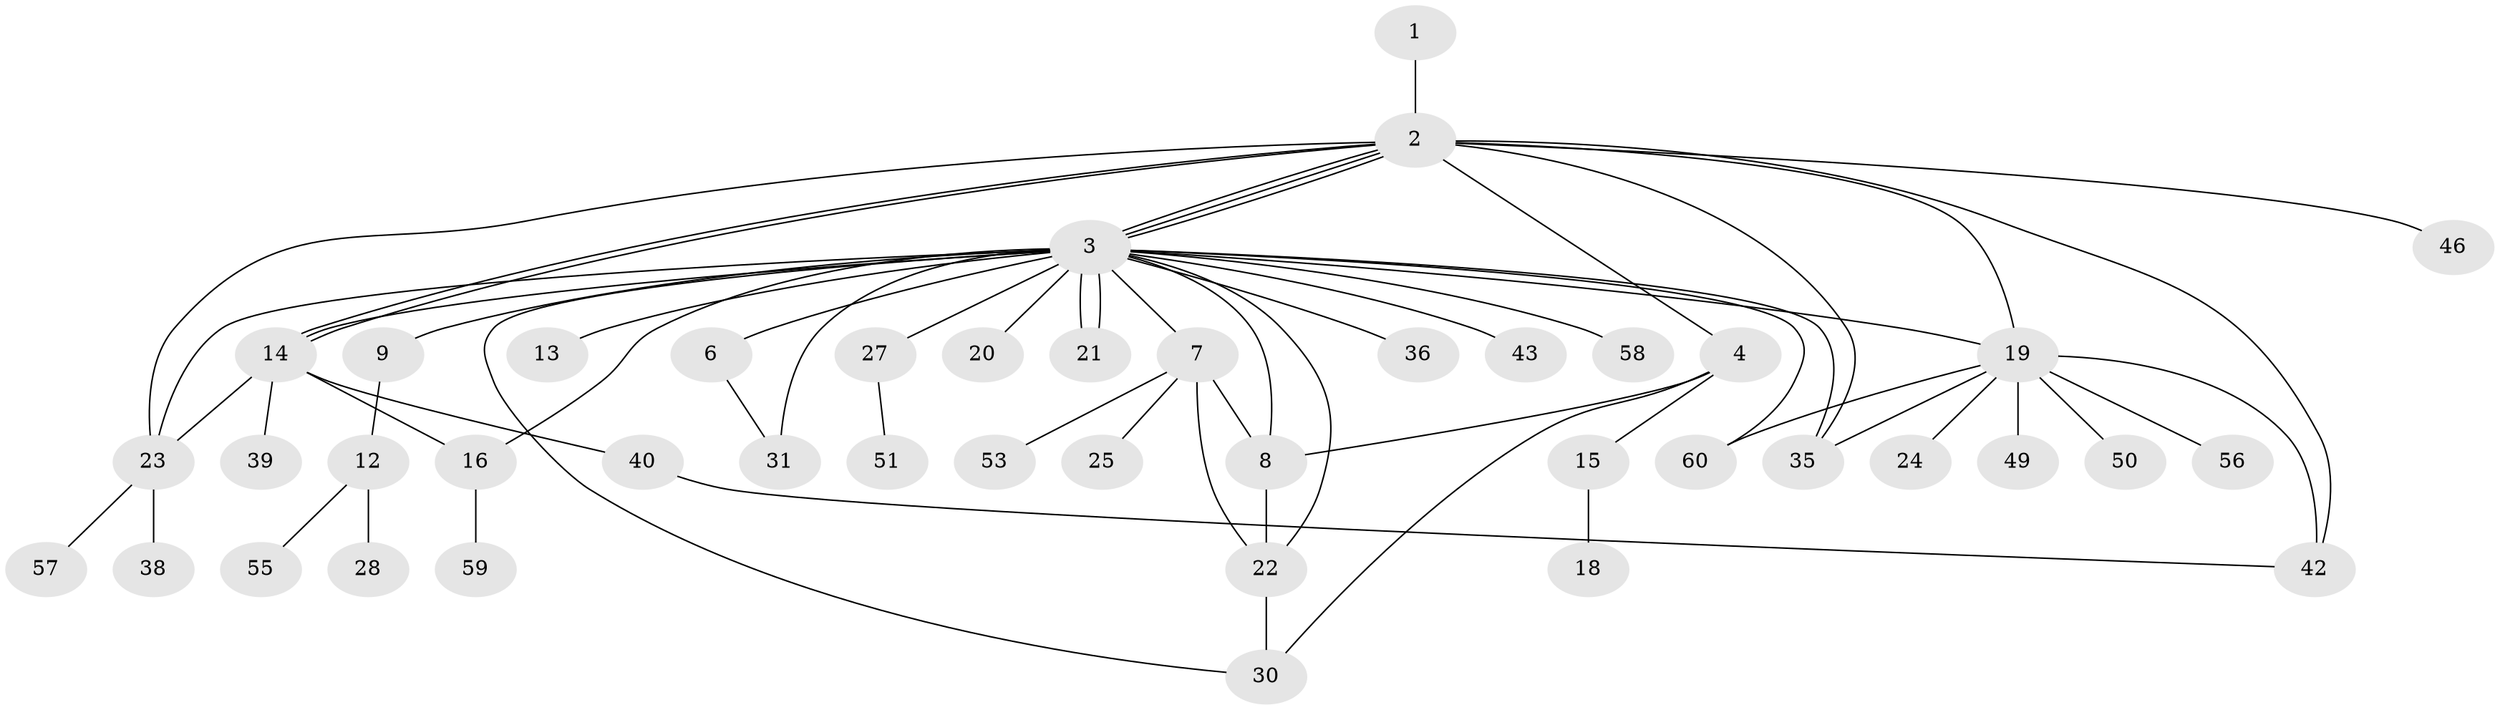 // Generated by graph-tools (version 1.1) at 2025/23/03/03/25 07:23:50]
// undirected, 43 vertices, 63 edges
graph export_dot {
graph [start="1"]
  node [color=gray90,style=filled];
  1;
  2 [super="+5"];
  3 [super="+33"];
  4;
  6 [super="+11"];
  7 [super="+10"];
  8 [super="+41"];
  9 [super="+47"];
  12 [super="+17"];
  13;
  14 [super="+29"];
  15;
  16 [super="+34"];
  18;
  19 [super="+26"];
  20 [super="+44"];
  21 [super="+48"];
  22 [super="+54"];
  23 [super="+37"];
  24;
  25;
  27;
  28;
  30 [super="+32"];
  31 [super="+52"];
  35;
  36;
  38;
  39;
  40;
  42 [super="+45"];
  43;
  46;
  49;
  50;
  51;
  53;
  55;
  56;
  57;
  58;
  59;
  60;
  1 -- 2;
  2 -- 3;
  2 -- 3;
  2 -- 3;
  2 -- 4;
  2 -- 14;
  2 -- 14;
  2 -- 19 [weight=2];
  2 -- 23;
  2 -- 35;
  2 -- 42;
  2 -- 46;
  3 -- 6;
  3 -- 7;
  3 -- 8;
  3 -- 9 [weight=2];
  3 -- 13;
  3 -- 14;
  3 -- 16;
  3 -- 19;
  3 -- 20;
  3 -- 21;
  3 -- 21;
  3 -- 22;
  3 -- 23;
  3 -- 27;
  3 -- 30;
  3 -- 31 [weight=2];
  3 -- 35;
  3 -- 36;
  3 -- 43;
  3 -- 58;
  3 -- 60;
  4 -- 8;
  4 -- 15;
  4 -- 30;
  6 -- 31;
  7 -- 8;
  7 -- 22;
  7 -- 25;
  7 -- 53;
  8 -- 22;
  9 -- 12;
  12 -- 28;
  12 -- 55;
  14 -- 23;
  14 -- 39;
  14 -- 40;
  14 -- 16;
  15 -- 18;
  16 -- 59;
  19 -- 24;
  19 -- 42 [weight=2];
  19 -- 50;
  19 -- 60;
  19 -- 49;
  19 -- 35;
  19 -- 56;
  22 -- 30;
  23 -- 38;
  23 -- 57;
  27 -- 51;
  40 -- 42;
}
